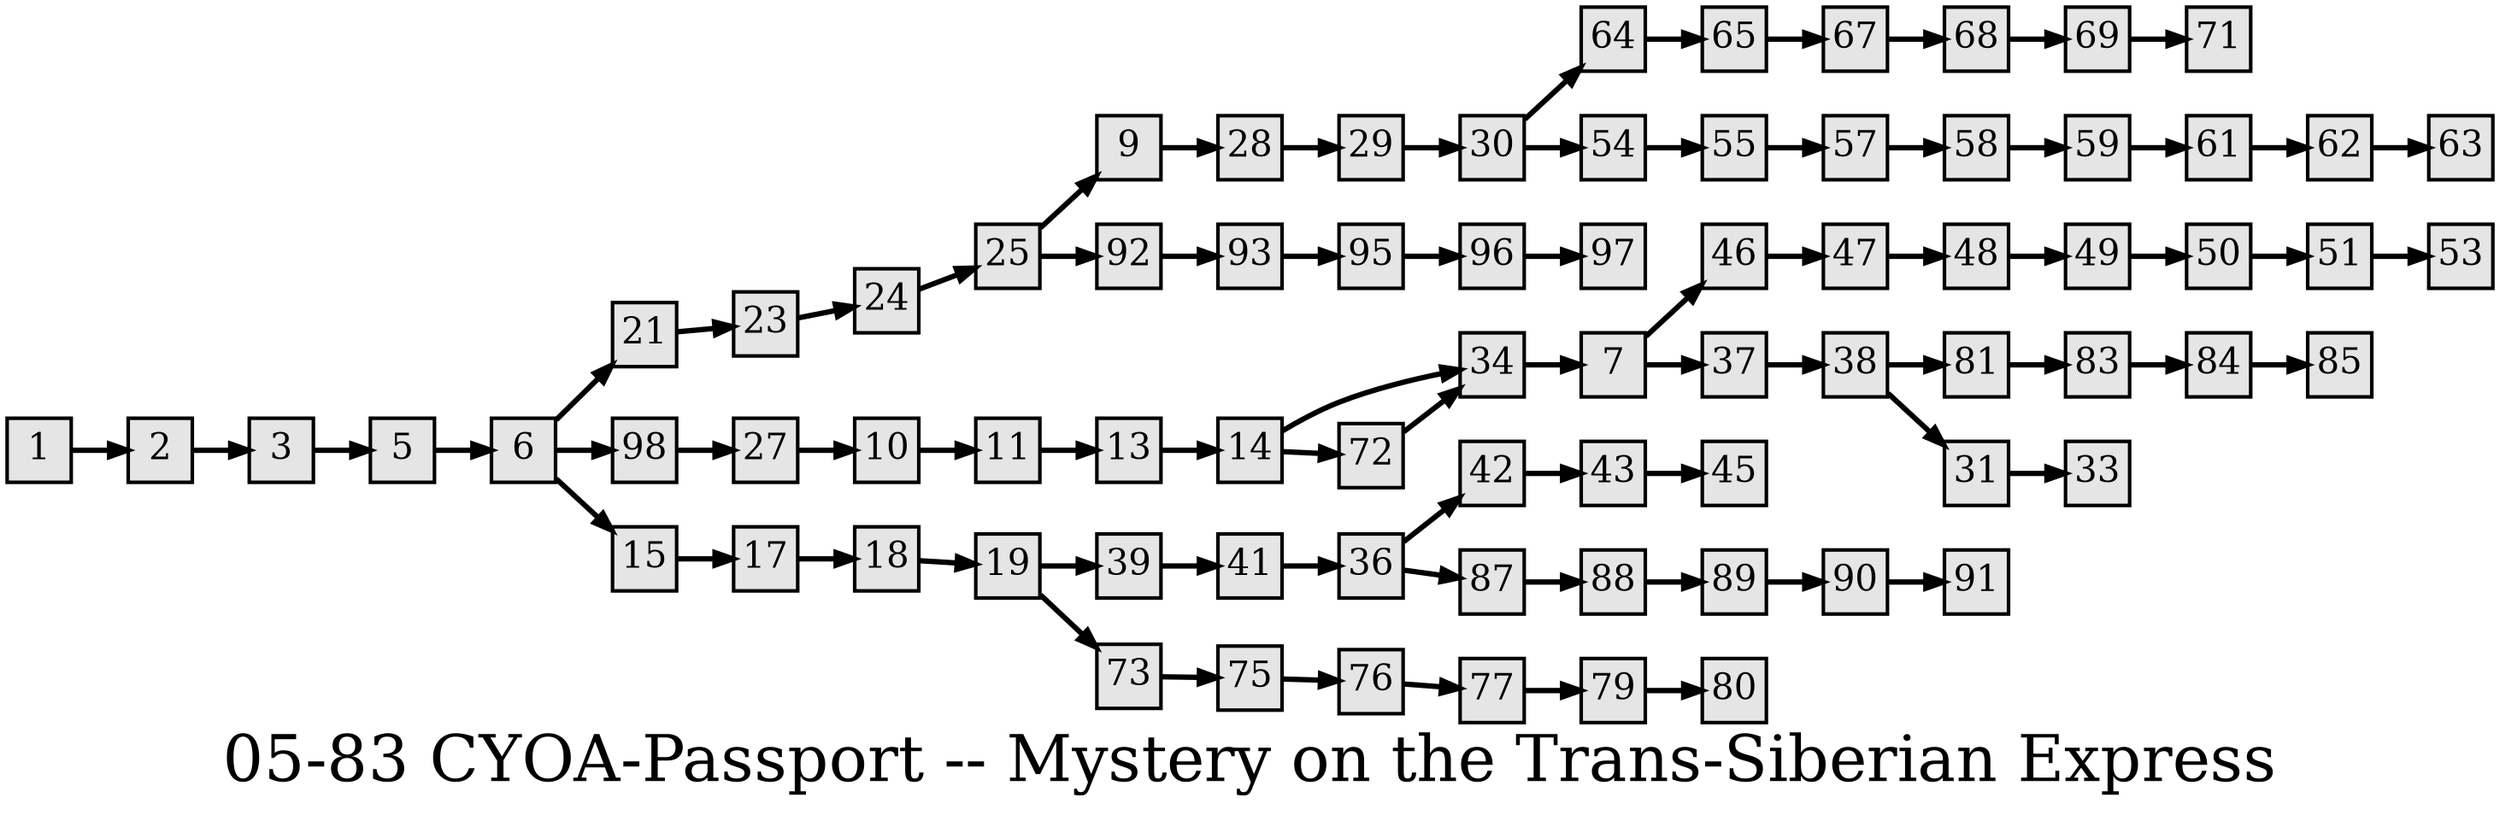 digraph g{
  graph [ label="05-83 CYOA-Passport -- Mystery on the Trans-Siberian Express" rankdir=LR, ordering=out, fontsize=36, nodesep="0.35", ranksep="0.45"];
  node  [shape=rect, penwidth=2, fontsize=20, style=filled, fillcolor=grey90, margin="0,0", labelfloat=true, regular=true, fixedsize=true];
  edge  [labelfloat=true, penwidth=3, fontsize=12];

  1 -> 2;
  2 -> 3;
  3 -> 5;
  5 -> 6;
  6 -> 21;
  6 -> 98;
  6 -> 15;
  7 -> 46;
  7 -> 37;
  9 -> 28;
  10 -> 11;
  11 -> 13;
  13 -> 14;
  14 -> 34;
  14 -> 72;
  15 -> 17;
  17 -> 18;
  18 -> 19;
  19 -> 39;
  19 -> 73;
  21 -> 23;
  23 -> 24;
  24 -> 25;
  25 -> 9;
  25 -> 92;
  27 -> 10;
  28 -> 29;
  29 -> 30;
  30 -> 64;
  30 -> 54;
  31 -> 33;
  34 -> 7;
  36 -> 42;
  36 -> 87;
  37 -> 38;
  38 -> 81;
  38 -> 31;
  39 -> 41;
  41 -> 36;
  42 -> 43;
  43 -> 45;
  46 -> 47;
  47 -> 48;
  48 -> 49;
  49 -> 50;
  50 -> 51;
  51 -> 53;
  54 -> 55;
  55 -> 57;
  57 -> 58;
  58 -> 59;
  59 -> 61;
  61 -> 62;
  62 -> 63;
  64 -> 65;
  65 -> 67;
  67 -> 68;
  68 -> 69;
  69 -> 71;
  72 -> 34;
  73 -> 75;
  75 -> 76;
  76 -> 77;
  77 -> 79;
  79 -> 80;
  81 -> 83;
  83 -> 84;
  84 -> 85;
  87 -> 88;
  88 -> 89;
  89 -> 90;
  90 -> 91;
  92 -> 93;
  93 -> 95;
  95 -> 96;
  96 -> 97;
  98 -> 27;
}

